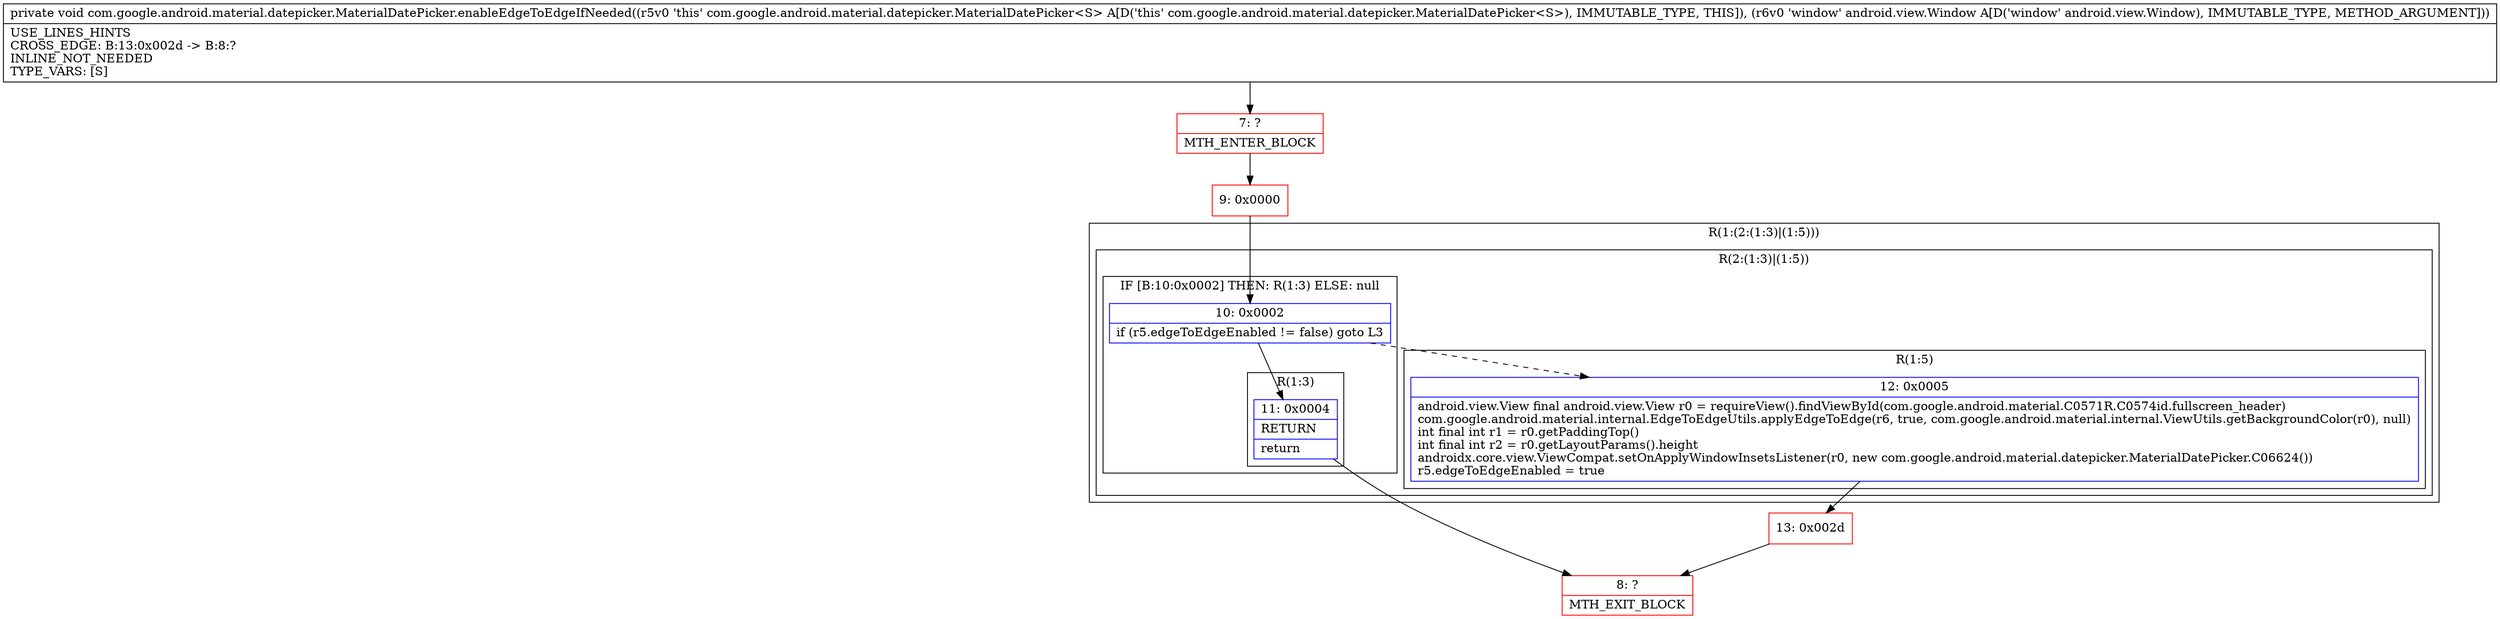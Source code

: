digraph "CFG forcom.google.android.material.datepicker.MaterialDatePicker.enableEdgeToEdgeIfNeeded(Landroid\/view\/Window;)V" {
subgraph cluster_Region_934207595 {
label = "R(1:(2:(1:3)|(1:5)))";
node [shape=record,color=blue];
subgraph cluster_Region_1509564195 {
label = "R(2:(1:3)|(1:5))";
node [shape=record,color=blue];
subgraph cluster_IfRegion_458876315 {
label = "IF [B:10:0x0002] THEN: R(1:3) ELSE: null";
node [shape=record,color=blue];
Node_10 [shape=record,label="{10\:\ 0x0002|if (r5.edgeToEdgeEnabled != false) goto L3\l}"];
subgraph cluster_Region_1168102062 {
label = "R(1:3)";
node [shape=record,color=blue];
Node_11 [shape=record,label="{11\:\ 0x0004|RETURN\l|return\l}"];
}
}
subgraph cluster_Region_1238129517 {
label = "R(1:5)";
node [shape=record,color=blue];
Node_12 [shape=record,label="{12\:\ 0x0005|android.view.View final android.view.View r0 = requireView().findViewById(com.google.android.material.C0571R.C0574id.fullscreen_header)\lcom.google.android.material.internal.EdgeToEdgeUtils.applyEdgeToEdge(r6, true, com.google.android.material.internal.ViewUtils.getBackgroundColor(r0), null)\lint final int r1 = r0.getPaddingTop()\lint final int r2 = r0.getLayoutParams().height\landroidx.core.view.ViewCompat.setOnApplyWindowInsetsListener(r0, new com.google.android.material.datepicker.MaterialDatePicker.C06624())\lr5.edgeToEdgeEnabled = true\l}"];
}
}
}
Node_7 [shape=record,color=red,label="{7\:\ ?|MTH_ENTER_BLOCK\l}"];
Node_9 [shape=record,color=red,label="{9\:\ 0x0000}"];
Node_8 [shape=record,color=red,label="{8\:\ ?|MTH_EXIT_BLOCK\l}"];
Node_13 [shape=record,color=red,label="{13\:\ 0x002d}"];
MethodNode[shape=record,label="{private void com.google.android.material.datepicker.MaterialDatePicker.enableEdgeToEdgeIfNeeded((r5v0 'this' com.google.android.material.datepicker.MaterialDatePicker\<S\> A[D('this' com.google.android.material.datepicker.MaterialDatePicker\<S\>), IMMUTABLE_TYPE, THIS]), (r6v0 'window' android.view.Window A[D('window' android.view.Window), IMMUTABLE_TYPE, METHOD_ARGUMENT]))  | USE_LINES_HINTS\lCROSS_EDGE: B:13:0x002d \-\> B:8:?\lINLINE_NOT_NEEDED\lTYPE_VARS: [S]\l}"];
MethodNode -> Node_7;Node_10 -> Node_11;
Node_10 -> Node_12[style=dashed];
Node_11 -> Node_8;
Node_12 -> Node_13;
Node_7 -> Node_9;
Node_9 -> Node_10;
Node_13 -> Node_8;
}

